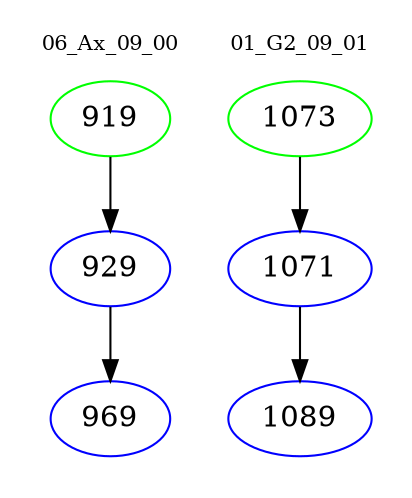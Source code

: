 digraph{
subgraph cluster_0 {
color = white
label = "06_Ax_09_00";
fontsize=10;
T0_919 [label="919", color="green"]
T0_919 -> T0_929 [color="black"]
T0_929 [label="929", color="blue"]
T0_929 -> T0_969 [color="black"]
T0_969 [label="969", color="blue"]
}
subgraph cluster_1 {
color = white
label = "01_G2_09_01";
fontsize=10;
T1_1073 [label="1073", color="green"]
T1_1073 -> T1_1071 [color="black"]
T1_1071 [label="1071", color="blue"]
T1_1071 -> T1_1089 [color="black"]
T1_1089 [label="1089", color="blue"]
}
}
